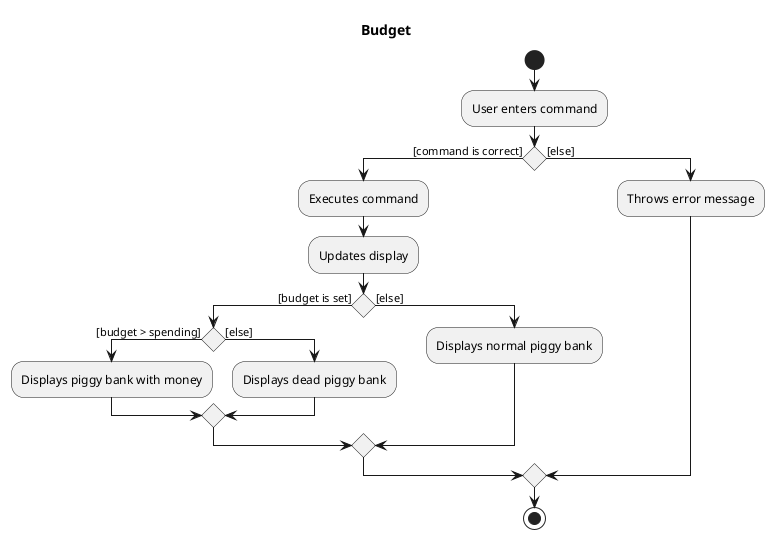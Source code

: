 @startuml
title Budget

start
:User enters command;

if () then ([command is correct])
    :Executes command;

    :Updates display;

    if () then ([budget is set])
        if () then ([budget > spending])
            :Displays piggy bank with money;
        else ([else])
            :Displays dead piggy bank;
        endif
    else ([else])
        :Displays normal piggy bank;
    endif
else ([else])
    :Throws error message;
endif


stop
@enduml
